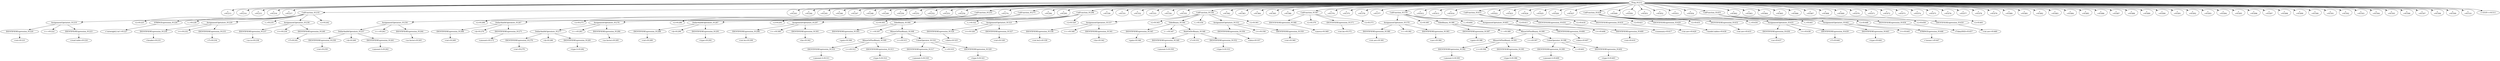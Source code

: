 digraph {

"Prog_91212"->"<
>91213";
"Prog_91212"->"<
>91214";
"Prog_91212"->"<
>91215";
"Prog_91212"->"<
>91216";
"Prog_91212"->"<
>91217";
"Prog_91212"->"CallFunction_91218";
"CallFunction_91218"->"AssignmentOpetators_91219";
"AssignmentOpetators_91219"->"IDENTIFIERExpression_91220";
"IDENTIFIERExpression_91220"->"<rat>91221";
"AssignmentOpetators_91219"->"<<->91222";
"AssignmentOpetators_91219"->"IDENTIFIERExpression_91223";
"IDENTIFIERExpression_91223"->"<read.table>91224";
"CallFunction_91218"->"<(>91225";
"CallFunction_91218"->"STRINGExpression_91226";
"STRINGExpression_91226"->"<'ratweight2.txt'>91227";
"CallFunction_91218"->"<,>91228";
"CallFunction_91218"->"AssignmentOpetators_91229";
"AssignmentOpetators_91229"->"IDENTIFIERExpression_91230";
"IDENTIFIERExpression_91230"->"<header>91231";
"AssignmentOpetators_91229"->"<=>91232";
"AssignmentOpetators_91229"->"IDENTIFIERExpression_91233";
"IDENTIFIERExpression_91233"->"<T>91234";
"CallFunction_91218"->"<,>91235";
"CallFunction_91218"->"AssignmentOpetators_91236";
"AssignmentOpetators_91236"->"IDENTIFIERExpression_91237";
"IDENTIFIERExpression_91237"->"<as.is>91238";
"AssignmentOpetators_91236"->"<=>91239";
"AssignmentOpetators_91236"->"IDENTIFIERExpression_91240";
"IDENTIFIERExpression_91240"->"<T>91241";
"CallFunction_91218"->"<)>91242";
"Prog_91212"->"<
>91243";
"Prog_91212"->"<
>91244";
"Prog_91212"->"<
>91245";
"Prog_91212"->"<
>91246";
"Prog_91212"->"<
>91247";
"Prog_91212"->"<
>91248";
"Prog_91212"->"<
>91249";
"Prog_91212"->"<
>91250";
"Prog_91212"->"<
>91251";
"Prog_91212"->"<
>91252";
"Prog_91212"->"<
>91253";
"Prog_91212"->"<
>91254";
"Prog_91212"->"CallFunction_91255";
"CallFunction_91255"->"AssignmentOpetators_91256";
"AssignmentOpetators_91256"->"DollarAndAtOperators_91257";
"DollarAndAtOperators_91257"->"IDENTIFIERExpression_91258";
"IDENTIFIERExpression_91258"->"<rat>91259";
"DollarAndAtOperators_91257"->"<$>91260";
"DollarAndAtOperators_91257"->"IDENTIFIERExpression_91261";
"IDENTIFIERExpression_91261"->"<amount.f>91262";
"AssignmentOpetators_91256"->"<<->91263";
"AssignmentOpetators_91256"->"IDENTIFIERExpression_91264";
"IDENTIFIERExpression_91264"->"<as.factor>91265";
"CallFunction_91255"->"<(>91266";
"CallFunction_91255"->"DollarAndAtOperators_91267";
"DollarAndAtOperators_91267"->"IDENTIFIERExpression_91268";
"IDENTIFIERExpression_91268"->"<rat>91269";
"DollarAndAtOperators_91267"->"<$>91270";
"DollarAndAtOperators_91267"->"IDENTIFIERExpression_91271";
"IDENTIFIERExpression_91271"->"<amount>91272";
"CallFunction_91255"->"<)>91273";
"Prog_91212"->"<
>91274";
"Prog_91212"->"CallFunction_91275";
"CallFunction_91275"->"AssignmentOpetators_91276";
"AssignmentOpetators_91276"->"DollarAndAtOperators_91277";
"DollarAndAtOperators_91277"->"IDENTIFIERExpression_91278";
"IDENTIFIERExpression_91278"->"<rat>91279";
"DollarAndAtOperators_91277"->"<$>91280";
"DollarAndAtOperators_91277"->"IDENTIFIERExpression_91281";
"IDENTIFIERExpression_91281"->"<type.f>91282";
"AssignmentOpetators_91276"->"<<->91283";
"AssignmentOpetators_91276"->"IDENTIFIERExpression_91284";
"IDENTIFIERExpression_91284"->"<as.factor>91285";
"CallFunction_91275"->"<(>91286";
"CallFunction_91275"->"DollarAndAtOperators_91287";
"DollarAndAtOperators_91287"->"IDENTIFIERExpression_91288";
"IDENTIFIERExpression_91288"->"<rat>91289";
"DollarAndAtOperators_91287"->"<$>91290";
"DollarAndAtOperators_91287"->"IDENTIFIERExpression_91291";
"IDENTIFIERExpression_91291"->"<type>91292";
"CallFunction_91275"->"<)>91293";
"Prog_91212"->"<
>91294";
"Prog_91212"->"<
>91295";
"Prog_91212"->"CallFunction_91296";
"CallFunction_91296"->"AssignmentOpetators_91297";
"AssignmentOpetators_91297"->"IDENTIFIERExpression_91298";
"IDENTIFIERExpression_91298"->"<rat.lm>91299";
"AssignmentOpetators_91297"->"<<->91300";
"AssignmentOpetators_91297"->"IDENTIFIERExpression_91301";
"IDENTIFIERExpression_91301"->"<lm>91302";
"CallFunction_91296"->"<(>91303";
"CallFunction_91296"->"TildeBinary_91304";
"TildeBinary_91304"->"IDENTIFIERExpression_91305";
"IDENTIFIERExpression_91305"->"<gain>91306";
"TildeBinary_91304"->"<~>91307";
"TildeBinary_91304"->"MinusOrPlusBinary_91308";
"MinusOrPlusBinary_91308"->"MinusOrPlusBinary_91309";
"MinusOrPlusBinary_91309"->"IDENTIFIERExpression_91310";
"IDENTIFIERExpression_91310"->"<amount.f>91311";
"MinusOrPlusBinary_91309"->"<+>91312";
"MinusOrPlusBinary_91309"->"IDENTIFIERExpression_91313";
"IDENTIFIERExpression_91313"->"<type.f>91314";
"MinusOrPlusBinary_91308"->"<+>91315";
"MinusOrPlusBinary_91308"->"ColonOperator_91316";
"ColonOperator_91316"->"IDENTIFIERExpression_91317";
"IDENTIFIERExpression_91317"->"<amount.f>91318";
"ColonOperator_91316"->"<:>91319";
"ColonOperator_91316"->"IDENTIFIERExpression_91320";
"IDENTIFIERExpression_91320"->"<type.f>91321";
"CallFunction_91296"->"<,>91322";
"CallFunction_91296"->"AssignmentOpetators_91323";
"AssignmentOpetators_91323"->"IDENTIFIERExpression_91324";
"IDENTIFIERExpression_91324"->"<data>91325";
"AssignmentOpetators_91323"->"<=>91326";
"AssignmentOpetators_91323"->"IDENTIFIERExpression_91327";
"IDENTIFIERExpression_91327"->"<rat>91328";
"CallFunction_91296"->"<)>91329";
"Prog_91212"->"<
>91330";
"Prog_91212"->"<
>91331";
"Prog_91212"->"<
>91332";
"Prog_91212"->"<
>91333";
"Prog_91212"->"<
>91334";
"Prog_91212"->"<
>91335";
"Prog_91212"->"CallFunction_91336";
"CallFunction_91336"->"AssignmentOpetators_91337";
"AssignmentOpetators_91337"->"IDENTIFIERExpression_91338";
"IDENTIFIERExpression_91338"->"<rat.lm2>91339";
"AssignmentOpetators_91337"->"<<->91340";
"AssignmentOpetators_91337"->"IDENTIFIERExpression_91341";
"IDENTIFIERExpression_91341"->"<lm>91342";
"CallFunction_91336"->"<(>91343";
"CallFunction_91336"->"TildeBinary_91344";
"TildeBinary_91344"->"IDENTIFIERExpression_91345";
"IDENTIFIERExpression_91345"->"<gain>91346";
"TildeBinary_91344"->"<~>91347";
"TildeBinary_91344"->"MultOrDivBinary_91348";
"MultOrDivBinary_91348"->"IDENTIFIERExpression_91349";
"IDENTIFIERExpression_91349"->"<amount.f>91350";
"MultOrDivBinary_91348"->"<*>91351";
"MultOrDivBinary_91348"->"IDENTIFIERExpression_91352";
"IDENTIFIERExpression_91352"->"<type.f>91353";
"CallFunction_91336"->"<,>91354";
"CallFunction_91336"->"AssignmentOpetators_91355";
"AssignmentOpetators_91355"->"IDENTIFIERExpression_91356";
"IDENTIFIERExpression_91356"->"<data>91357";
"AssignmentOpetators_91355"->"<=>91358";
"AssignmentOpetators_91355"->"IDENTIFIERExpression_91359";
"IDENTIFIERExpression_91359"->"<rat>91360";
"CallFunction_91336"->"<)>91361";
"Prog_91212"->"<
>91362";
"Prog_91212"->"<
>91363";
"Prog_91212"->"<
>91364";
"Prog_91212"->"<
>91365";
"Prog_91212"->"<
>91366";
"Prog_91212"->"CallFunction_91367";
"CallFunction_91367"->"IDENTIFIERExpression_91368";
"IDENTIFIERExpression_91368"->"<anova>91369";
"CallFunction_91367"->"<(>91370";
"CallFunction_91367"->"IDENTIFIERExpression_91371";
"IDENTIFIERExpression_91371"->"<rat.lm>91372";
"CallFunction_91367"->"<)>91373";
"Prog_91212"->"<
>91374";
"Prog_91212"->"<
>91375";
"Prog_91212"->"<
>91376";
"Prog_91212"->"<
>91377";
"Prog_91212"->"CallFunction_91378";
"CallFunction_91378"->"AssignmentOpetators_91379";
"AssignmentOpetators_91379"->"IDENTIFIERExpression_91380";
"IDENTIFIERExpression_91380"->"<rat.aov>91381";
"AssignmentOpetators_91379"->"<<->91382";
"AssignmentOpetators_91379"->"IDENTIFIERExpression_91383";
"IDENTIFIERExpression_91383"->"<aov>91384";
"CallFunction_91378"->"<(>91385";
"CallFunction_91378"->"TildeBinary_91386";
"TildeBinary_91386"->"IDENTIFIERExpression_91387";
"IDENTIFIERExpression_91387"->"<gain>91388";
"TildeBinary_91386"->"<~>91389";
"TildeBinary_91386"->"MinusOrPlusBinary_91390";
"MinusOrPlusBinary_91390"->"MinusOrPlusBinary_91391";
"MinusOrPlusBinary_91391"->"IDENTIFIERExpression_91392";
"IDENTIFIERExpression_91392"->"<amount.f>91393";
"MinusOrPlusBinary_91391"->"<+>91394";
"MinusOrPlusBinary_91391"->"IDENTIFIERExpression_91395";
"IDENTIFIERExpression_91395"->"<type.f>91396";
"MinusOrPlusBinary_91390"->"<+>91397";
"MinusOrPlusBinary_91390"->"ColonOperator_91398";
"ColonOperator_91398"->"IDENTIFIERExpression_91399";
"IDENTIFIERExpression_91399"->"<amount.f>91400";
"ColonOperator_91398"->"<:>91401";
"ColonOperator_91398"->"IDENTIFIERExpression_91402";
"IDENTIFIERExpression_91402"->"<type.f>91403";
"CallFunction_91378"->"<,>91404";
"CallFunction_91378"->"AssignmentOpetators_91405";
"AssignmentOpetators_91405"->"IDENTIFIERExpression_91406";
"IDENTIFIERExpression_91406"->"<data>91407";
"AssignmentOpetators_91405"->"<=>91408";
"AssignmentOpetators_91405"->"IDENTIFIERExpression_91409";
"IDENTIFIERExpression_91409"->"<rat>91410";
"CallFunction_91378"->"<)>91411";
"Prog_91212"->"<
>91412";
"Prog_91212"->"<
>91413";
"Prog_91212"->"<
>91414";
"Prog_91212"->"CallFunction_91415";
"CallFunction_91415"->"IDENTIFIERExpression_91416";
"IDENTIFIERExpression_91416"->"<summary>91417";
"CallFunction_91415"->"<(>91418";
"CallFunction_91415"->"IDENTIFIERExpression_91419";
"IDENTIFIERExpression_91419"->"<rat.aov>91420";
"CallFunction_91415"->"<)>91421";
"Prog_91212"->"<
>91422";
"Prog_91212"->"<
>91423";
"Prog_91212"->"<
>91424";
"Prog_91212"->"<
>91425";
"Prog_91212"->"<
>91426";
"Prog_91212"->"<
>91427";
"Prog_91212"->"CallFunction_91428";
"CallFunction_91428"->"IDENTIFIERExpression_91429";
"IDENTIFIERExpression_91429"->"<model.tables>91430";
"CallFunction_91428"->"<(>91431";
"CallFunction_91428"->"IDENTIFIERExpression_91432";
"IDENTIFIERExpression_91432"->"<rat.aov>91433";
"CallFunction_91428"->"<,>91434";
"CallFunction_91428"->"AssignmentOpetators_91435";
"AssignmentOpetators_91435"->"IDENTIFIERExpression_91436";
"IDENTIFIERExpression_91436"->"<se>91437";
"AssignmentOpetators_91435"->"<=>91438";
"AssignmentOpetators_91435"->"IDENTIFIERExpression_91439";
"IDENTIFIERExpression_91439"->"<T>91440";
"CallFunction_91428"->"<,>91441";
"CallFunction_91428"->"AssignmentOpetators_91442";
"AssignmentOpetators_91442"->"IDENTIFIERExpression_91443";
"IDENTIFIERExpression_91443"->"<type>91444";
"AssignmentOpetators_91442"->"<=>91445";
"AssignmentOpetators_91442"->"STRINGExpression_91446";
"STRINGExpression_91446"->"<'means'>91447";
"CallFunction_91428"->"<)>91448";
"Prog_91212"->"<
>91449";
"Prog_91212"->"<
>91450";
"Prog_91212"->"<
>91451";
"Prog_91212"->"<
>91452";
"Prog_91212"->"<
>91453";
"Prog_91212"->"<
>91454";
"Prog_91212"->"CallFunction_91455";
"CallFunction_91455"->"IDENTIFIERExpression_91456";
"IDENTIFIERExpression_91456"->"<TukeyHSD>91457";
"CallFunction_91455"->"<(>91458";
"CallFunction_91455"->"IDENTIFIERExpression_91459";
"IDENTIFIERExpression_91459"->"<rat.aov>91460";
"CallFunction_91455"->"<)>91461";
"Prog_91212"->"<
>91462";
"Prog_91212"->"<
>91463";
"Prog_91212"->"<
>91464";
"Prog_91212"->"<
>91465";
"Prog_91212"->"<
>91466";
"Prog_91212"->"<
>91467";
"Prog_91212"->"<
>91468";
"Prog_91212"->"<
>91469";
"Prog_91212"->"<
>91470";
"Prog_91212"->"<
>91471";
"Prog_91212"->"<
>91472";
"Prog_91212"->"<
>91473";
"Prog_91212"->"<
>91474";
"Prog_91212"->"<
>91475";
"Prog_91212"->"<
>91476";
"Prog_91212"->"<
>91477";
"Prog_91212"->"<
>91478";
"Prog_91212"->"<
>91479";
"Prog_91212"->"<
>91480";
"Prog_91212"->"<
>91481";
"Prog_91212"->"<
>91482";
"Prog_91212"->"<
>91483";
"Prog_91212"->"<
>91484";
"Prog_91212"->"<
>91485";
"Prog_91212"->"<
>91486";
"Prog_91212"->"<
>91487";
"Prog_91212"->"<
>91488";
"Prog_91212"->"<
>91489";
"Prog_91212"->"<
>91490";
"Prog_91212"->"<
>91491";
"Prog_91212"->"<
>91492";
"Prog_91212"->"<
>91493";
"Prog_91212"->"<
>91494";
"Prog_91212"->"<
>91495";
"Prog_91212"->"<
>91496";
"Prog_91212"->"<
>91497";
"Prog_91212"->"<
>91498";
"Prog_91212"->"<
>91499";
"Prog_91212"->"<
>91500";
"Prog_91212"->"<
>91501";
"Prog_91212"->"<
>91502";
"Prog_91212"->"<
>91503";
"Prog_91212"->"<
>91504";
"Prog_91212"->"<
>91505";
"Prog_91212"->"<
>91506";
"Prog_91212"->"<
>91507";
"Prog_91212"->"<
>91508";
"Prog_91212"->"<
>91509";
"Prog_91212"->"<
>91510";
"Prog_91212"->"<<EOF>>91511";
}
